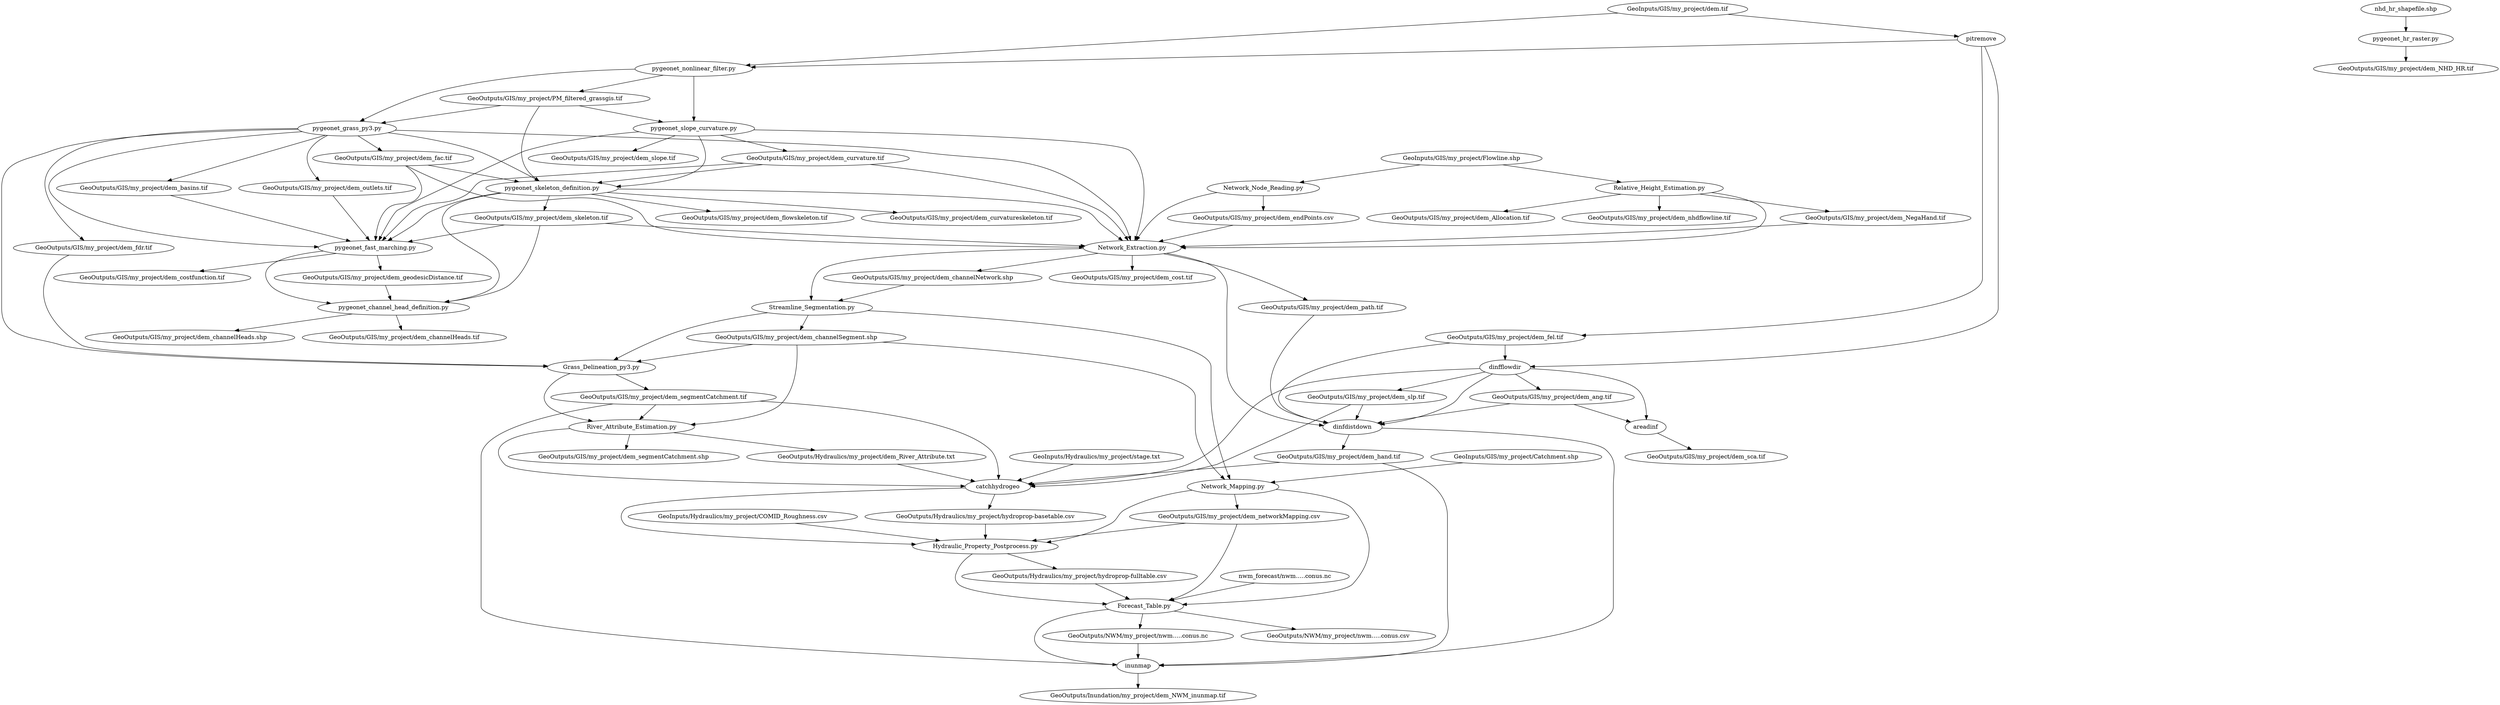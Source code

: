 digraph G {

    "pitremove" -> "pygeonet_nonlinear_filter.py";
    "pygeonet_nonlinear_filter.py" -> "pygeonet_slope_curvature.py";
    "pygeonet_nonlinear_filter.py" -> "pygeonet_grass_py3.py";
    "pygeonet_slope_curvature.py" -> "pygeonet_skeleton_definition.py";
    "pygeonet_slope_curvature.py" -> "pygeonet_fast_marching.py";
    "pygeonet_slope_curvature.py" -> "Network_Extraction.py";
    "pygeonet_grass_py3.py" -> "pygeonet_skeleton_definition.py";
    "pygeonet_grass_py3.py" -> "pygeonet_fast_marching.py";
    "pygeonet_grass_py3.py" -> "Network_Extraction.py";
    "pygeonet_grass_py3.py" -> "Grass_Delineation_py3.py";
    "pygeonet_skeleton_definition.py" -> "pygeonet_fast_marching.py";
    "pygeonet_skeleton_definition.py" -> "Network_Extraction.py";
    "Network_Node_Reading.py" -> "Network_Extraction.py";
    "Relative_Height_Estimation.py" -> "Network_Extraction.py";
    "pygeonet_skeleton_definition.py" -> "pygeonet_channel_head_definition.py";
    "pygeonet_fast_marching.py" -> "pygeonet_channel_head_definition.py";
    "Network_Extraction.py" -> "Streamline_Segmentation.py";
    "Streamline_Segmentation.py" -> "Grass_Delineation_py3.py";
    "pitremove" -> "dinfflowdir";
    "Network_Extraction.py" -> "dinfdistdown";
    "Grass_Delineation_py3.py" -> "River_Attribute_Estimation.py";
    "dinfflowdir" -> "dinfdistdown";
    "dinfflowdir" -> "areadinf";
    "dinfflowdir" -> "catchhydrogeo";
    "Streamline_Segmentation.py" -> "Network_Mapping.py";
    "River_Attribute_Estimation.py" -> "catchhydrogeo";
    "Network_Mapping.py" -> "Hydraulic_Property_Postprocess.py";
    "catchhydrogeo" -> "Hydraulic_Property_Postprocess.py";
    "Network_Mapping.py" -> "Forecast_Table.py";
    "Hydraulic_Property_Postprocess.py" -> "Forecast_Table.py";
    "dinfdistdown" -> "inunmap";
    "Forecast_Table.py" -> "inunmap";

    "GeoInputs/GIS/my_project/dem.tif" -> "pygeonet_nonlinear_filter.py";
    "pygeonet_nonlinear_filter.py" -> "GeoOutputs/GIS/my_project/PM_filtered_grassgis.tif";
    "GeoOutputs/GIS/my_project/PM_filtered_grassgis.tif" -> "pygeonet_slope_curvature.py";
    "pygeonet_slope_curvature.py" -> "GeoOutputs/GIS/my_project/dem_slope.tif";
    "pygeonet_slope_curvature.py" -> "GeoOutputs/GIS/my_project/dem_curvature.tif";
    "GeoOutputs/GIS/my_project/PM_filtered_grassgis.tif" -> "pygeonet_grass_py3.py";
    "pygeonet_grass_py3.py" -> "GeoOutputs/GIS/my_project/dem_fac.tif";
    "pygeonet_grass_py3.py" -> "GeoOutputs/GIS/my_project/dem_fdr.tif";
    "pygeonet_grass_py3.py" -> "GeoOutputs/GIS/my_project/dem_basins.tif";
    "pygeonet_grass_py3.py" -> "GeoOutputs/GIS/my_project/dem_outlets.tif";
    "GeoOutputs/GIS/my_project/PM_filtered_grassgis.tif" -> "pygeonet_skeleton_definition.py";
    "GeoOutputs/GIS/my_project/dem_curvature.tif" -> "pygeonet_skeleton_definition.py";
    "GeoOutputs/GIS/my_project/dem_fac.tif" -> "pygeonet_skeleton_definition.py";
    "pygeonet_skeleton_definition.py" -> "GeoOutputs/GIS/my_project/dem_skeleton.tif";
    "pygeonet_skeleton_definition.py" -> "GeoOutputs/GIS/my_project/dem_flowskeleton.tif";
    "pygeonet_skeleton_definition.py" -> "GeoOutputs/GIS/my_project/dem_curvatureskeleton.tif";
    "GeoOutputs/GIS/my_project/dem_outlets.tif" -> "pygeonet_fast_marching.py";
    "GeoOutputs/GIS/my_project/dem_basins.tif" -> "pygeonet_fast_marching.py";
    "GeoOutputs/GIS/my_project/dem_curvature.tif" -> "pygeonet_fast_marching.py";
    "GeoOutputs/GIS/my_project/dem_fac.tif" -> "pygeonet_fast_marching.py";
    "GeoOutputs/GIS/my_project/dem_skeleton.tif" -> "pygeonet_fast_marching.py";
    "pygeonet_fast_marching.py" -> "GeoOutputs/GIS/my_project/dem_geodesicDistance.tif";
    "pygeonet_fast_marching.py" -> "GeoOutputs/GIS/my_project/dem_costfunction.tif";
    "GeoOutputs/GIS/my_project/dem_skeleton.tif" -> "pygeonet_channel_head_definition.py";
    "GeoOutputs/GIS/my_project/dem_geodesicDistance.tif" -> "pygeonet_channel_head_definition.py";
    "pygeonet_channel_head_definition.py" -> "GeoOutputs/GIS/my_project/dem_channelHeads.tif";
    "pygeonet_channel_head_definition.py" -> "GeoOutputs/GIS/my_project/dem_channelHeads.shp";
    "nhd_hr_shapefile.shp" -> "pygeonet_hr_raster.py";
    "pygeonet_hr_raster.py" -> "GeoOutputs/GIS/my_project/dem_NHD_HR.tif";
    "GeoInputs/GIS/my_project/Flowline.shp" -> "Network_Node_Reading.py";
    "Network_Node_Reading.py" -> "GeoOutputs/GIS/my_project/dem_endPoints.csv";
    "GeoInputs/GIS/my_project/Flowline.shp" -> "Relative_Height_Estimation.py";
    "Relative_Height_Estimation.py" -> "GeoOutputs/GIS/my_project/dem_NegaHand.tif";
    "Relative_Height_Estimation.py" -> "GeoOutputs/GIS/my_project/dem_Allocation.tif";
    "Relative_Height_Estimation.py" -> "GeoOutputs/GIS/my_project/dem_nhdflowline.tif";
    "GeoOutputs/GIS/my_project/dem_endPoints.csv" -> "Network_Extraction.py";
    "GeoOutputs/GIS/my_project/dem_curvature.tif" -> "Network_Extraction.py";
    "GeoOutputs/GIS/my_project/dem_fac.tif" -> "Network_Extraction.py";
    "GeoOutputs/GIS/my_project/dem_skeleton.tif" -> "Network_Extraction.py";
    "GeoOutputs/GIS/my_project/dem_NegaHand.tif" -> "Network_Extraction.py";
    "Network_Extraction.py" -> "GeoOutputs/GIS/my_project/dem_channelNetwork.shp";
    "Network_Extraction.py" -> "GeoOutputs/GIS/my_project/dem_path.tif";
    "Network_Extraction.py" -> "GeoOutputs/GIS/my_project/dem_cost.tif";
    "GeoInputs/GIS/my_project/dem.tif" -> "pitremove";
    "pitremove" -> "GeoOutputs/GIS/my_project/dem_fel.tif";
    "GeoOutputs/GIS/my_project/dem_fel.tif" -> "dinfflowdir";
    "dinfflowdir" -> "GeoOutputs/GIS/my_project/dem_ang.tif";
    "dinfflowdir" -> "GeoOutputs/GIS/my_project/dem_slp.tif";
    "GeoOutputs/GIS/my_project/dem_ang.tif" -> "areadinf";
    "areadinf" -> "GeoOutputs/GIS/my_project/dem_sca.tif";
    "GeoOutputs/GIS/my_project/dem_ang.tif" -> "dinfdistdown";
    "GeoOutputs/GIS/my_project/dem_fel.tif" -> "dinfdistdown";
    "GeoOutputs/GIS/my_project/dem_slp.tif" -> "dinfdistdown";
    "GeoOutputs/GIS/my_project/dem_path.tif" -> "dinfdistdown";
    "dinfdistdown" -> "GeoOutputs/GIS/my_project/dem_hand.tif";
    "GeoOutputs/GIS/my_project/dem_channelNetwork.shp" -> "Streamline_Segmentation.py";
    "Streamline_Segmentation.py" -> "GeoOutputs/GIS/my_project/dem_channelSegment.shp";
    "GeoOutputs/GIS/my_project/dem_fdr.tif" -> "Grass_Delineation_py3.py";
    "GeoOutputs/GIS/my_project/dem_channelSegment.shp" -> "Grass_Delineation_py3.py";
    "Grass_Delineation_py3.py" -> "GeoOutputs/GIS/my_project/dem_segmentCatchment.tif";
    "GeoOutputs/GIS/my_project/dem_channelSegment.shp" -> "River_Attribute_Estimation.py";
    "GeoOutputs/GIS/my_project/dem_segmentCatchment.tif" -> "River_Attribute_Estimation.py";
    "River_Attribute_Estimation.py" -> "GeoOutputs/GIS/my_project/dem_segmentCatchment.shp";
    "River_Attribute_Estimation.py" -> "GeoOutputs/Hydraulics/my_project/dem_River_Attribute.txt";
    "GeoInputs/GIS/my_project/Catchment.shp" -> "Network_Mapping.py";
    "GeoOutputs/GIS/my_project/dem_channelSegment.shp" -> "Network_Mapping.py";
    "Network_Mapping.py" -> "GeoOutputs/GIS/my_project/dem_networkMapping.csv";
    "GeoOutputs/GIS/my_project/dem_hand.tif" -> "catchhydrogeo";
    "GeoOutputs/GIS/my_project/dem_segmentCatchment.tif" -> "catchhydrogeo";
    "GeoOutputs/Hydraulics/my_project/dem_River_Attribute.txt" -> "catchhydrogeo";
    "GeoOutputs/GIS/my_project/dem_slp.tif" -> "catchhydrogeo";
    "GeoInputs/Hydraulics/my_project/stage.txt" -> "catchhydrogeo";
    "catchhydrogeo" -> "GeoOutputs/Hydraulics/my_project/hydroprop-basetable.csv";
    "GeoInputs/Hydraulics/my_project/COMID_Roughness.csv" -> "Hydraulic_Property_Postprocess.py";
    "GeoOutputs/GIS/my_project/dem_networkMapping.csv" -> "Hydraulic_Property_Postprocess.py";
    "GeoOutputs/Hydraulics/my_project/hydroprop-basetable.csv" -> "Hydraulic_Property_Postprocess.py";
    "Hydraulic_Property_Postprocess.py" -> "GeoOutputs/Hydraulics/my_project/hydroprop-fulltable.csv";
    "nwm_forecast/nwm.....conus.nc" -> "Forecast_Table.py";
    "GeoOutputs/GIS/my_project/dem_networkMapping.csv" -> "Forecast_Table.py";
    "GeoOutputs/Hydraulics/my_project/hydroprop-fulltable.csv" -> "Forecast_Table.py";
    "Forecast_Table.py" -> "GeoOutputs/NWM/my_project/nwm.....conus.csv";
    "Forecast_Table.py" -> "GeoOutputs/NWM/my_project/nwm.....conus.nc";
    "GeoOutputs/GIS/my_project/dem_hand.tif" -> "inunmap";
    "GeoOutputs/GIS/my_project/dem_segmentCatchment.tif" -> "inunmap";
    "GeoOutputs/NWM/my_project/nwm.....conus.nc" -> "inunmap";
    "inunmap" -> "GeoOutputs/Inundation/my_project/dem_NWM_inunmap.tif";

}
